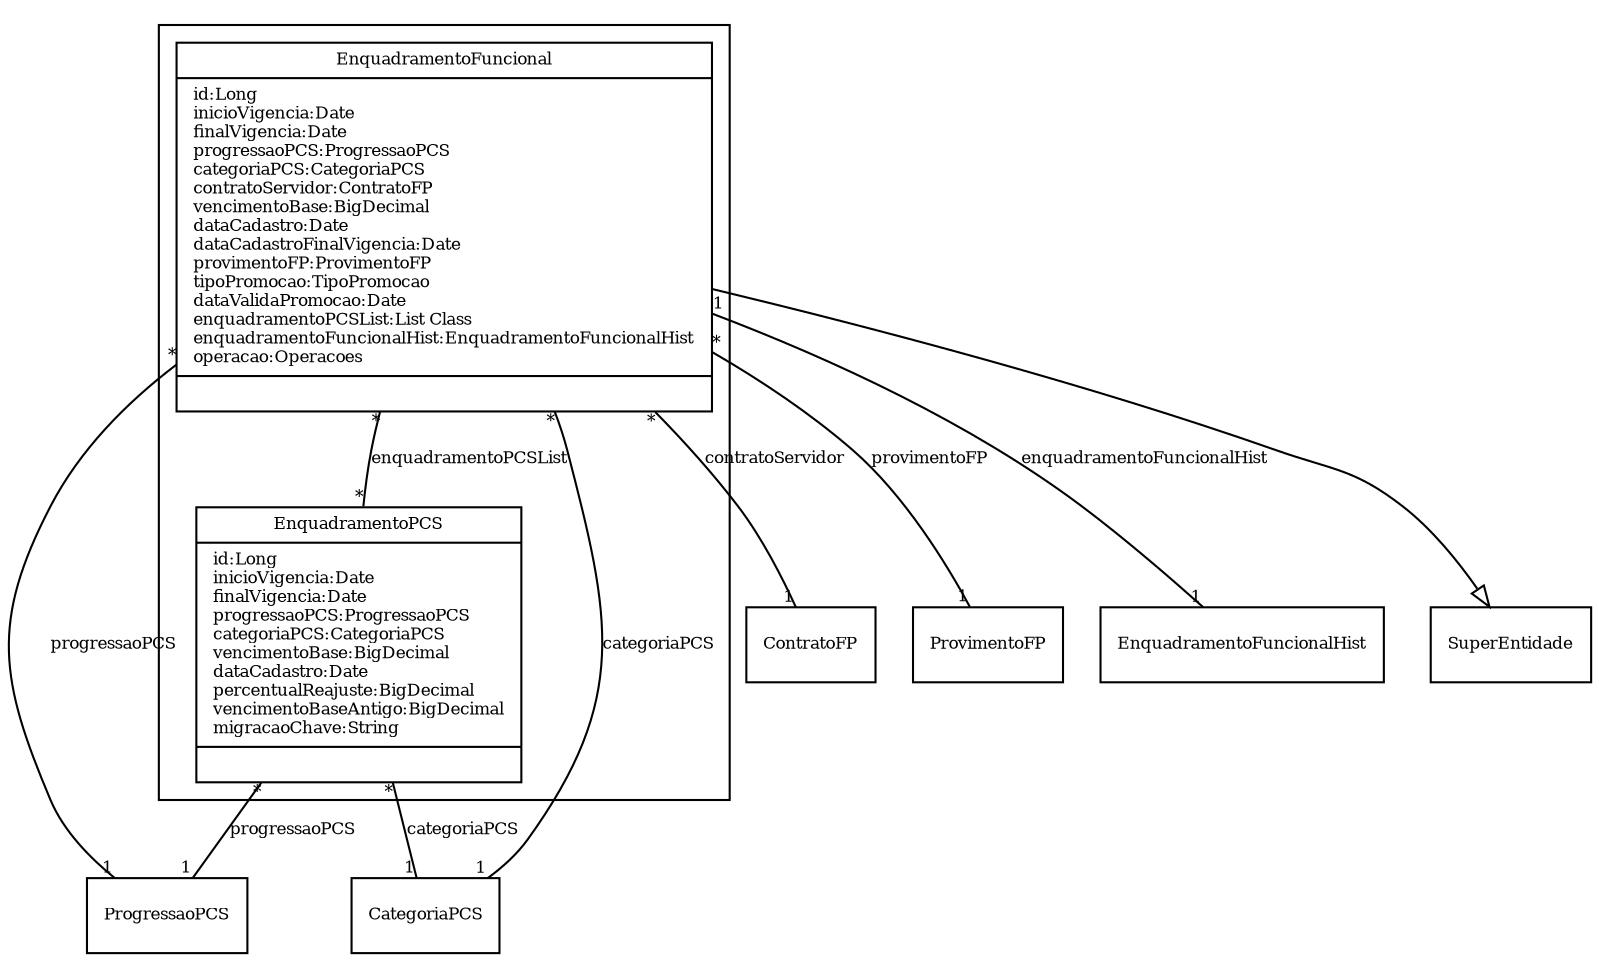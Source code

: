 digraph G{
fontname = "Times-Roman"
fontsize = 8

node [
        fontname = "Times-Roman"
        fontsize = 8
        shape = "record"
]

edge [
        fontname = "Times-Roman"
        fontsize = 8
]

subgraph clusterENQUADRAMENTO_FUNCIONAL
{
EnquadramentoFuncional [label = "{EnquadramentoFuncional|id:Long\linicioVigencia:Date\lfinalVigencia:Date\lprogressaoPCS:ProgressaoPCS\lcategoriaPCS:CategoriaPCS\lcontratoServidor:ContratoFP\lvencimentoBase:BigDecimal\ldataCadastro:Date\ldataCadastroFinalVigencia:Date\lprovimentoFP:ProvimentoFP\ltipoPromocao:TipoPromocao\ldataValidaPromocao:Date\lenquadramentoPCSList:List Class\lenquadramentoFuncionalHist:EnquadramentoFuncionalHist\loperacao:Operacoes\l|\l}"]
EnquadramentoPCS [label = "{EnquadramentoPCS|id:Long\linicioVigencia:Date\lfinalVigencia:Date\lprogressaoPCS:ProgressaoPCS\lcategoriaPCS:CategoriaPCS\lvencimentoBase:BigDecimal\ldataCadastro:Date\lpercentualReajuste:BigDecimal\lvencimentoBaseAntigo:BigDecimal\lmigracaoChave:String\l|\l}"]
}
edge [arrowhead = "none" headlabel = "1" taillabel = "*"] EnquadramentoFuncional -> ProgressaoPCS [label = "progressaoPCS"]
edge [arrowhead = "none" headlabel = "1" taillabel = "*"] EnquadramentoFuncional -> CategoriaPCS [label = "categoriaPCS"]
edge [arrowhead = "none" headlabel = "1" taillabel = "*"] EnquadramentoFuncional -> ContratoFP [label = "contratoServidor"]
edge [arrowhead = "none" headlabel = "1" taillabel = "*"] EnquadramentoFuncional -> ProvimentoFP [label = "provimentoFP"]
edge [arrowhead = "none" headlabel = "*" taillabel = "*"] EnquadramentoFuncional -> EnquadramentoPCS [label = "enquadramentoPCSList"]
edge [arrowhead = "none" headlabel = "1" taillabel = "1"] EnquadramentoFuncional -> EnquadramentoFuncionalHist [label = "enquadramentoFuncionalHist"]
edge [ arrowhead = "empty" headlabel = "" taillabel = ""] EnquadramentoFuncional -> SuperEntidade
edge [arrowhead = "none" headlabel = "1" taillabel = "*"] EnquadramentoPCS -> ProgressaoPCS [label = "progressaoPCS"]
edge [arrowhead = "none" headlabel = "1" taillabel = "*"] EnquadramentoPCS -> CategoriaPCS [label = "categoriaPCS"]
}
